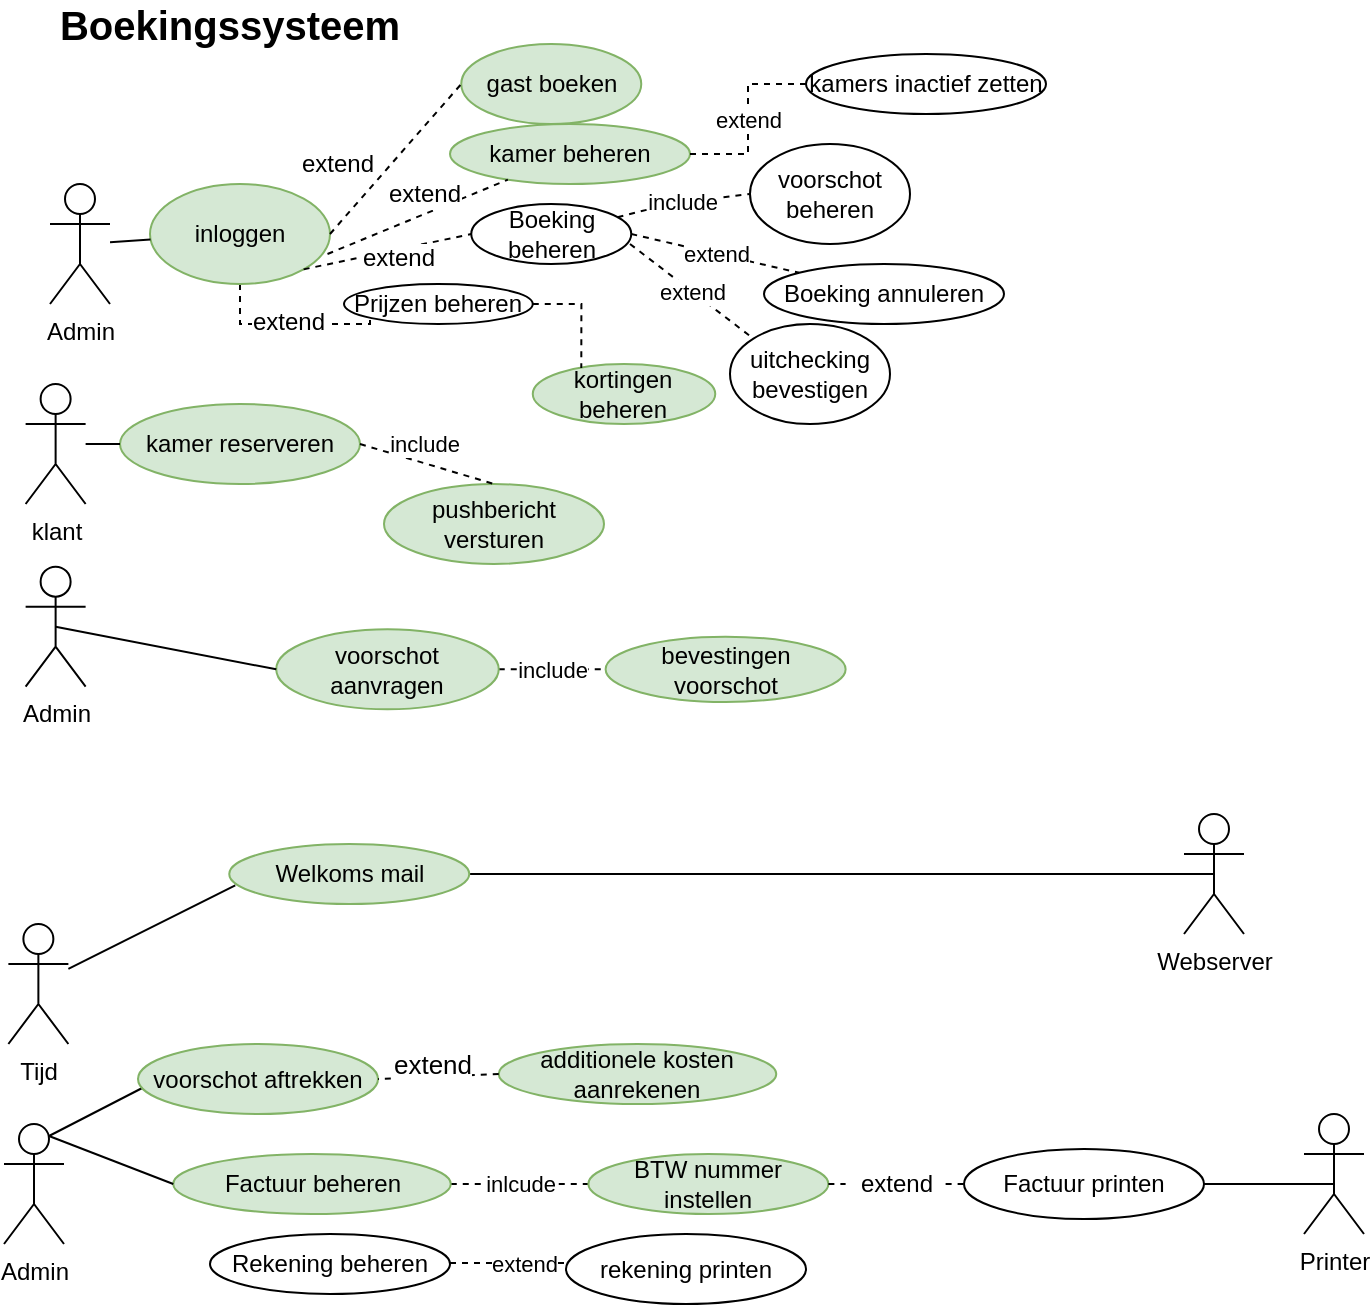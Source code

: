<mxfile version="12.7.9" type="github">
  <diagram id="7y0MfUL8gaNoudwSiToa" name="Page-1">
    <mxGraphModel dx="445" dy="434" grid="1" gridSize="10" guides="1" tooltips="1" connect="1" arrows="1" fold="1" page="1" pageScale="1" pageWidth="850" pageHeight="1100" math="0" shadow="0">
      <root>
        <mxCell id="0" />
        <mxCell id="1" parent="0" />
        <mxCell id="AmDCgOtVscmtRrx32xW0-1" value="&lt;div&gt;Printer&lt;/div&gt;" style="shape=umlActor;verticalLabelPosition=bottom;labelBackgroundColor=#ffffff;verticalAlign=top;html=1;outlineConnect=0;" parent="1" vertex="1">
          <mxGeometry x="680" y="585" width="30" height="60" as="geometry" />
        </mxCell>
        <mxCell id="AmDCgOtVscmtRrx32xW0-2" value="Admin" style="shape=umlActor;verticalLabelPosition=bottom;labelBackgroundColor=#ffffff;verticalAlign=top;html=1;outlineConnect=0;" parent="1" vertex="1">
          <mxGeometry x="30" y="590" width="30" height="60" as="geometry" />
        </mxCell>
        <mxCell id="AmDCgOtVscmtRrx32xW0-3" value="Tijd" style="shape=umlActor;verticalLabelPosition=bottom;labelBackgroundColor=#ffffff;verticalAlign=top;html=1;outlineConnect=0;" parent="1" vertex="1">
          <mxGeometry x="32.19" y="490" width="30" height="60" as="geometry" />
        </mxCell>
        <mxCell id="AmDCgOtVscmtRrx32xW0-4" value="klant&lt;br&gt;" style="shape=umlActor;verticalLabelPosition=bottom;labelBackgroundColor=#ffffff;verticalAlign=top;html=1;outlineConnect=0;" parent="1" vertex="1">
          <mxGeometry x="40.81" y="220" width="30" height="60" as="geometry" />
        </mxCell>
        <mxCell id="AmDCgOtVscmtRrx32xW0-64" style="edgeStyle=orthogonalEdgeStyle;rounded=0;orthogonalLoop=1;jettySize=auto;html=1;exitX=0.5;exitY=1;exitDx=0;exitDy=0;entryX=0;entryY=0.5;entryDx=0;entryDy=0;endArrow=none;endFill=0;dashed=1;" parent="1" source="AmDCgOtVscmtRrx32xW0-5" target="AmDCgOtVscmtRrx32xW0-27" edge="1">
          <mxGeometry relative="1" as="geometry">
            <Array as="points">
              <mxPoint x="148" y="190" />
              <mxPoint x="213" y="190" />
              <mxPoint x="213" y="180" />
            </Array>
          </mxGeometry>
        </mxCell>
        <mxCell id="AmDCgOtVscmtRrx32xW0-5" value="inloggen" style="ellipse;whiteSpace=wrap;html=1;fillColor=#d5e8d4;strokeColor=#82b366;" parent="1" vertex="1">
          <mxGeometry x="103" y="120" width="90" height="50" as="geometry" />
        </mxCell>
        <mxCell id="AmDCgOtVscmtRrx32xW0-6" value="gast boeken" style="ellipse;whiteSpace=wrap;html=1;fillColor=#d5e8d4;strokeColor=#82b366;" parent="1" vertex="1">
          <mxGeometry x="258.63" y="50" width="90" height="40" as="geometry" />
        </mxCell>
        <mxCell id="AmDCgOtVscmtRrx32xW0-7" value="Boeking beheren" style="ellipse;whiteSpace=wrap;html=1;" parent="1" vertex="1">
          <mxGeometry x="263.63" y="130" width="80" height="30" as="geometry" />
        </mxCell>
        <mxCell id="AmDCgOtVscmtRrx32xW0-8" value="voorschot beheren" style="ellipse;whiteSpace=wrap;html=1;" parent="1" vertex="1">
          <mxGeometry x="403" y="100" width="80" height="50" as="geometry" />
        </mxCell>
        <mxCell id="AmDCgOtVscmtRrx32xW0-9" value="" style="endArrow=none;dashed=1;html=1;exitX=1;exitY=0.5;exitDx=0;exitDy=0;entryX=0;entryY=0.5;entryDx=0;entryDy=0;" parent="1" source="AmDCgOtVscmtRrx32xW0-5" target="AmDCgOtVscmtRrx32xW0-6" edge="1">
          <mxGeometry width="50" height="50" relative="1" as="geometry">
            <mxPoint x="263" y="470" as="sourcePoint" />
            <mxPoint x="313" y="420" as="targetPoint" />
            <Array as="points" />
          </mxGeometry>
        </mxCell>
        <mxCell id="AmDCgOtVscmtRrx32xW0-10" value="" style="endArrow=none;dashed=1;html=1;exitX=1;exitY=1;exitDx=0;exitDy=0;entryX=0;entryY=0.5;entryDx=0;entryDy=0;" parent="1" source="AmDCgOtVscmtRrx32xW0-5" target="AmDCgOtVscmtRrx32xW0-7" edge="1">
          <mxGeometry width="50" height="50" relative="1" as="geometry">
            <mxPoint x="263" y="470" as="sourcePoint" />
            <mxPoint x="313" y="420" as="targetPoint" />
          </mxGeometry>
        </mxCell>
        <mxCell id="AmDCgOtVscmtRrx32xW0-11" value="extend" style="text;html=1;strokeColor=none;fillColor=none;align=center;verticalAlign=middle;whiteSpace=wrap;rounded=0;" parent="1" vertex="1">
          <mxGeometry x="177" y="100" width="40" height="20" as="geometry" />
        </mxCell>
        <mxCell id="AmDCgOtVscmtRrx32xW0-12" value="kortingen beheren" style="ellipse;whiteSpace=wrap;html=1;fillColor=#d5e8d4;strokeColor=#82b366;" parent="1" vertex="1">
          <mxGeometry x="294.38" y="210" width="91.25" height="30" as="geometry" />
        </mxCell>
        <mxCell id="AmDCgOtVscmtRrx32xW0-61" style="edgeStyle=orthogonalEdgeStyle;rounded=0;orthogonalLoop=1;jettySize=auto;html=1;entryX=0.5;entryY=0.5;entryDx=0;entryDy=0;entryPerimeter=0;endArrow=none;endFill=0;" parent="1" source="AmDCgOtVscmtRrx32xW0-13" target="AmDCgOtVscmtRrx32xW0-37" edge="1">
          <mxGeometry relative="1" as="geometry" />
        </mxCell>
        <mxCell id="AmDCgOtVscmtRrx32xW0-13" value="Welkoms mail" style="ellipse;whiteSpace=wrap;html=1;fillColor=#d5e8d4;strokeColor=#82b366;" parent="1" vertex="1">
          <mxGeometry x="142.63" y="450" width="120" height="30" as="geometry" />
        </mxCell>
        <mxCell id="AmDCgOtVscmtRrx32xW0-14" value="" style="endArrow=none;html=1;entryX=0.025;entryY=0.688;entryDx=0;entryDy=0;entryPerimeter=0;" parent="1" source="AmDCgOtVscmtRrx32xW0-3" target="AmDCgOtVscmtRrx32xW0-13" edge="1">
          <mxGeometry width="50" height="50" relative="1" as="geometry">
            <mxPoint x="62.19" y="502.351" as="sourcePoint" />
            <mxPoint x="362.19" y="342.66" as="targetPoint" />
          </mxGeometry>
        </mxCell>
        <mxCell id="AmDCgOtVscmtRrx32xW0-15" value="kamer reserveren" style="ellipse;whiteSpace=wrap;html=1;fillColor=#d5e8d4;strokeColor=#82b366;" parent="1" vertex="1">
          <mxGeometry x="88" y="230" width="120" height="40" as="geometry" />
        </mxCell>
        <mxCell id="AmDCgOtVscmtRrx32xW0-16" value="" style="endArrow=none;html=1;entryX=0;entryY=0.5;entryDx=0;entryDy=0;" parent="1" source="AmDCgOtVscmtRrx32xW0-4" target="AmDCgOtVscmtRrx32xW0-15" edge="1">
          <mxGeometry width="50" height="50" relative="1" as="geometry">
            <mxPoint x="310.81" y="180" as="sourcePoint" />
            <mxPoint x="360.81" y="130" as="targetPoint" />
          </mxGeometry>
        </mxCell>
        <mxCell id="AmDCgOtVscmtRrx32xW0-17" value="kamer beheren" style="ellipse;whiteSpace=wrap;html=1;fillColor=#d5e8d4;strokeColor=#82b366;" parent="1" vertex="1">
          <mxGeometry x="253" y="90" width="120" height="30" as="geometry" />
        </mxCell>
        <mxCell id="AmDCgOtVscmtRrx32xW0-18" value="" style="endArrow=none;dashed=1;html=1;" parent="1" target="AmDCgOtVscmtRrx32xW0-17" edge="1">
          <mxGeometry width="50" height="50" relative="1" as="geometry">
            <mxPoint x="191.75" y="155" as="sourcePoint" />
            <mxPoint x="241.75" y="105" as="targetPoint" />
          </mxGeometry>
        </mxCell>
        <mxCell id="AmDCgOtVscmtRrx32xW0-70" value="extend" style="text;html=1;align=center;verticalAlign=middle;resizable=0;points=[];labelBackgroundColor=#ffffff;" parent="AmDCgOtVscmtRrx32xW0-18" vertex="1" connectable="0">
          <mxGeometry x="0.273" relative="1" as="geometry">
            <mxPoint x="-9.07" y="-6.38" as="offset" />
          </mxGeometry>
        </mxCell>
        <mxCell id="AmDCgOtVscmtRrx32xW0-20" value="Boekingssysteem" style="text;html=1;strokeColor=none;fillColor=none;align=center;verticalAlign=middle;whiteSpace=wrap;rounded=0;fontSize=20;fontStyle=1" parent="1" vertex="1">
          <mxGeometry x="123" y="30" width="40" height="20" as="geometry" />
        </mxCell>
        <mxCell id="AmDCgOtVscmtRrx32xW0-21" value="Admin" style="shape=umlActor;verticalLabelPosition=bottom;labelBackgroundColor=#ffffff;verticalAlign=top;html=1;outlineConnect=0;" parent="1" vertex="1">
          <mxGeometry x="40.81" y="311.33" width="30" height="60" as="geometry" />
        </mxCell>
        <mxCell id="AmDCgOtVscmtRrx32xW0-24" value="include" style="edgeStyle=orthogonalEdgeStyle;rounded=0;orthogonalLoop=1;jettySize=auto;html=1;exitX=1;exitY=0.5;exitDx=0;exitDy=0;dashed=1;endArrow=none;endFill=0;" parent="1" source="AmDCgOtVscmtRrx32xW0-25" target="AmDCgOtVscmtRrx32xW0-26" edge="1">
          <mxGeometry relative="1" as="geometry" />
        </mxCell>
        <mxCell id="AmDCgOtVscmtRrx32xW0-25" value="voorschot aanvragen" style="ellipse;whiteSpace=wrap;html=1;fillColor=#d5e8d4;strokeColor=#82b366;" parent="1" vertex="1">
          <mxGeometry x="166.12" y="342.66" width="111.25" height="40" as="geometry" />
        </mxCell>
        <mxCell id="AmDCgOtVscmtRrx32xW0-26" value="bevestingen voorschot" style="ellipse;whiteSpace=wrap;html=1;fillColor=#d5e8d4;strokeColor=#82b366;" parent="1" vertex="1">
          <mxGeometry x="330.81" y="346.33" width="120" height="32.66" as="geometry" />
        </mxCell>
        <mxCell id="AmDCgOtVscmtRrx32xW0-65" style="edgeStyle=orthogonalEdgeStyle;rounded=0;orthogonalLoop=1;jettySize=auto;html=1;exitX=1;exitY=0.5;exitDx=0;exitDy=0;entryX=0.266;entryY=0.067;entryDx=0;entryDy=0;entryPerimeter=0;endArrow=none;endFill=0;dashed=1;" parent="1" source="AmDCgOtVscmtRrx32xW0-27" target="AmDCgOtVscmtRrx32xW0-12" edge="1">
          <mxGeometry relative="1" as="geometry" />
        </mxCell>
        <mxCell id="AmDCgOtVscmtRrx32xW0-27" value="Prijzen beheren" style="ellipse;whiteSpace=wrap;html=1;" parent="1" vertex="1">
          <mxGeometry x="200" y="170" width="94.38" height="20" as="geometry" />
        </mxCell>
        <mxCell id="AmDCgOtVscmtRrx32xW0-29" value="" style="endArrow=none;html=1;" parent="1" source="AmDCgOtVscmtRrx32xW0-33" target="AmDCgOtVscmtRrx32xW0-5" edge="1">
          <mxGeometry width="50" height="50" relative="1" as="geometry">
            <mxPoint x="143" y="430" as="sourcePoint" />
            <mxPoint x="193" y="380" as="targetPoint" />
          </mxGeometry>
        </mxCell>
        <mxCell id="AmDCgOtVscmtRrx32xW0-30" value="inlcude" style="edgeStyle=orthogonalEdgeStyle;rounded=0;orthogonalLoop=1;jettySize=auto;html=1;exitX=1;exitY=0.5;exitDx=0;exitDy=0;entryX=0;entryY=0.5;entryDx=0;entryDy=0;endArrow=none;endFill=0;dashed=1;" parent="1" source="AmDCgOtVscmtRrx32xW0-31" target="AmDCgOtVscmtRrx32xW0-36" edge="1">
          <mxGeometry relative="1" as="geometry" />
        </mxCell>
        <mxCell id="AmDCgOtVscmtRrx32xW0-31" value="Factuur beheren" style="ellipse;whiteSpace=wrap;html=1;fillColor=#d5e8d4;strokeColor=#82b366;" parent="1" vertex="1">
          <mxGeometry x="114.63" y="605" width="138.75" height="30" as="geometry" />
        </mxCell>
        <mxCell id="AmDCgOtVscmtRrx32xW0-32" value="additionele kosten&lt;br&gt;aanrekenen" style="ellipse;whiteSpace=wrap;html=1;fillColor=#d5e8d4;strokeColor=#82b366;" parent="1" vertex="1">
          <mxGeometry x="277.37" y="550" width="138.75" height="30" as="geometry" />
        </mxCell>
        <mxCell id="AmDCgOtVscmtRrx32xW0-33" value="Admin" style="shape=umlActor;verticalLabelPosition=bottom;labelBackgroundColor=#ffffff;verticalAlign=top;html=1;outlineConnect=0;" parent="1" vertex="1">
          <mxGeometry x="53" y="120" width="30" height="60" as="geometry" />
        </mxCell>
        <mxCell id="AmDCgOtVscmtRrx32xW0-34" value="" style="endArrow=none;html=1;exitX=0.75;exitY=0.1;exitDx=0;exitDy=0;exitPerimeter=0;" parent="1" source="AmDCgOtVscmtRrx32xW0-2" edge="1">
          <mxGeometry width="50" height="50" relative="1" as="geometry">
            <mxPoint x="190" y="510" as="sourcePoint" />
            <mxPoint x="103" y="570" as="targetPoint" />
          </mxGeometry>
        </mxCell>
        <mxCell id="AmDCgOtVscmtRrx32xW0-35" value="" style="endArrow=none;html=1;entryX=0;entryY=0.5;entryDx=0;entryDy=0;exitX=0.75;exitY=0.1;exitDx=0;exitDy=0;exitPerimeter=0;" parent="1" source="AmDCgOtVscmtRrx32xW0-2" target="AmDCgOtVscmtRrx32xW0-31" edge="1">
          <mxGeometry width="50" height="50" relative="1" as="geometry">
            <mxPoint x="56" y="630" as="sourcePoint" />
            <mxPoint x="106" y="580" as="targetPoint" />
          </mxGeometry>
        </mxCell>
        <mxCell id="AmDCgOtVscmtRrx32xW0-73" style="edgeStyle=orthogonalEdgeStyle;rounded=0;orthogonalLoop=1;jettySize=auto;html=1;exitX=1;exitY=0.5;exitDx=0;exitDy=0;entryX=0;entryY=0.5;entryDx=0;entryDy=0;dashed=1;endArrow=none;endFill=0;" parent="1" source="AmDCgOtVscmtRrx32xW0-74" target="AmDCgOtVscmtRrx32xW0-56" edge="1">
          <mxGeometry relative="1" as="geometry" />
        </mxCell>
        <mxCell id="AmDCgOtVscmtRrx32xW0-36" value="BTW nummer instellen" style="ellipse;whiteSpace=wrap;html=1;fillColor=#d5e8d4;strokeColor=#82b366;" parent="1" vertex="1">
          <mxGeometry x="322.19" y="605" width="120" height="30" as="geometry" />
        </mxCell>
        <mxCell id="AmDCgOtVscmtRrx32xW0-37" value="Webserver" style="shape=umlActor;verticalLabelPosition=bottom;labelBackgroundColor=#ffffff;verticalAlign=top;html=1;outlineConnect=0;" parent="1" vertex="1">
          <mxGeometry x="620" y="435" width="30" height="60" as="geometry" />
        </mxCell>
        <mxCell id="AmDCgOtVscmtRrx32xW0-38" value="" style="endArrow=none;html=1;exitX=0.5;exitY=0.5;exitDx=0;exitDy=0;exitPerimeter=0;entryX=0;entryY=0.5;entryDx=0;entryDy=0;" parent="1" source="AmDCgOtVscmtRrx32xW0-21" target="AmDCgOtVscmtRrx32xW0-25" edge="1">
          <mxGeometry width="50" height="50" relative="1" as="geometry">
            <mxPoint x="110.81" y="387.66" as="sourcePoint" />
            <mxPoint x="160.81" y="337.66" as="targetPoint" />
          </mxGeometry>
        </mxCell>
        <mxCell id="AmDCgOtVscmtRrx32xW0-39" value="pushbericht&lt;br&gt;versturen" style="ellipse;whiteSpace=wrap;html=1;fillColor=#d5e8d4;strokeColor=#82b366;" parent="1" vertex="1">
          <mxGeometry x="220" y="270" width="110" height="40" as="geometry" />
        </mxCell>
        <mxCell id="AmDCgOtVscmtRrx32xW0-41" value="include" style="endArrow=none;dashed=1;html=1;entryX=0;entryY=0.5;entryDx=0;entryDy=0;" parent="1" source="AmDCgOtVscmtRrx32xW0-7" target="AmDCgOtVscmtRrx32xW0-8" edge="1">
          <mxGeometry width="50" height="50" relative="1" as="geometry">
            <mxPoint x="333" y="190" as="sourcePoint" />
            <mxPoint x="383" y="140" as="targetPoint" />
            <Array as="points">
              <mxPoint x="363" y="130" />
            </Array>
          </mxGeometry>
        </mxCell>
        <mxCell id="AmDCgOtVscmtRrx32xW0-42" value="uitchecking bevestigen" style="ellipse;whiteSpace=wrap;html=1;" parent="1" vertex="1">
          <mxGeometry x="393" y="190" width="80" height="50" as="geometry" />
        </mxCell>
        <mxCell id="AmDCgOtVscmtRrx32xW0-43" value="extend" style="endArrow=none;dashed=1;html=1;entryX=0;entryY=0;entryDx=0;entryDy=0;" parent="1" target="AmDCgOtVscmtRrx32xW0-42" edge="1">
          <mxGeometry width="50" height="50" relative="1" as="geometry">
            <mxPoint x="343" y="150" as="sourcePoint" />
            <mxPoint x="393" y="100" as="targetPoint" />
          </mxGeometry>
        </mxCell>
        <mxCell id="AmDCgOtVscmtRrx32xW0-44" value="voorschot aftrekken" style="ellipse;whiteSpace=wrap;html=1;fillColor=#d5e8d4;strokeColor=#82b366;" parent="1" vertex="1">
          <mxGeometry x="97" y="550" width="120" height="35" as="geometry" />
        </mxCell>
        <mxCell id="AmDCgOtVscmtRrx32xW0-45" value="" style="endArrow=none;dashed=1;html=1;entryX=1;entryY=0.5;entryDx=0;entryDy=0;exitX=0;exitY=0.5;exitDx=0;exitDy=0;" parent="1" source="AmDCgOtVscmtRrx32xW0-32" target="AmDCgOtVscmtRrx32xW0-44" edge="1">
          <mxGeometry width="50" height="50" relative="1" as="geometry">
            <mxPoint x="257.38" y="570" as="sourcePoint" />
            <mxPoint x="307.38" y="520" as="targetPoint" />
          </mxGeometry>
        </mxCell>
        <mxCell id="AmDCgOtVscmtRrx32xW0-46" value="extend" style="text;html=1;align=center;verticalAlign=middle;resizable=0;points=[];labelBackgroundColor=#ffffff;fontSize=13;" parent="AmDCgOtVscmtRrx32xW0-45" vertex="1" connectable="0">
          <mxGeometry x="-0.452" y="4" relative="1" as="geometry">
            <mxPoint x="-17.55" y="-9.7" as="offset" />
          </mxGeometry>
        </mxCell>
        <mxCell id="AmDCgOtVscmtRrx32xW0-47" value="Boeking annuleren" style="ellipse;whiteSpace=wrap;html=1;" parent="1" vertex="1">
          <mxGeometry x="410" y="160" width="120" height="30" as="geometry" />
        </mxCell>
        <mxCell id="AmDCgOtVscmtRrx32xW0-48" value="extend" style="endArrow=none;dashed=1;html=1;entryX=0;entryY=0;entryDx=0;entryDy=0;exitX=1;exitY=0.5;exitDx=0;exitDy=0;" parent="1" source="AmDCgOtVscmtRrx32xW0-7" target="AmDCgOtVscmtRrx32xW0-47" edge="1">
          <mxGeometry width="50" height="50" relative="1" as="geometry">
            <mxPoint x="263" y="370" as="sourcePoint" />
            <mxPoint x="313" y="320" as="targetPoint" />
          </mxGeometry>
        </mxCell>
        <mxCell id="AmDCgOtVscmtRrx32xW0-52" value="Rekening beheren" style="ellipse;whiteSpace=wrap;html=1;" parent="1" vertex="1">
          <mxGeometry x="133" y="645" width="120" height="30" as="geometry" />
        </mxCell>
        <mxCell id="AmDCgOtVscmtRrx32xW0-54" value="extend" style="edgeStyle=orthogonalEdgeStyle;rounded=0;orthogonalLoop=1;jettySize=auto;html=1;exitX=1;exitY=0.5;exitDx=0;exitDy=0;entryX=0;entryY=0.5;entryDx=0;entryDy=0;endArrow=none;endFill=0;dashed=1;" parent="1" edge="1">
          <mxGeometry x="0.064" relative="1" as="geometry">
            <mxPoint x="253" y="659.5" as="sourcePoint" />
            <mxPoint x="321.81" y="659.5" as="targetPoint" />
            <Array as="points">
              <mxPoint x="300" y="660" />
              <mxPoint x="300" y="660" />
            </Array>
            <mxPoint as="offset" />
          </mxGeometry>
        </mxCell>
        <mxCell id="AmDCgOtVscmtRrx32xW0-55" value="rekening printen" style="ellipse;whiteSpace=wrap;html=1;" parent="1" vertex="1">
          <mxGeometry x="311" y="645" width="120" height="35" as="geometry" />
        </mxCell>
        <mxCell id="--ScPXM1OGPjGBfH6gYc-4" style="edgeStyle=orthogonalEdgeStyle;rounded=0;orthogonalLoop=1;jettySize=auto;html=1;exitX=1;exitY=0.5;exitDx=0;exitDy=0;endArrow=none;endFill=0;entryX=0.5;entryY=0.5;entryDx=0;entryDy=0;entryPerimeter=0;" edge="1" parent="1" source="AmDCgOtVscmtRrx32xW0-56" target="AmDCgOtVscmtRrx32xW0-1">
          <mxGeometry relative="1" as="geometry">
            <mxPoint x="650" y="620" as="targetPoint" />
            <Array as="points">
              <mxPoint x="695" y="620" />
            </Array>
          </mxGeometry>
        </mxCell>
        <mxCell id="AmDCgOtVscmtRrx32xW0-56" value="Factuur printen" style="ellipse;whiteSpace=wrap;html=1;" parent="1" vertex="1">
          <mxGeometry x="510" y="602.5" width="120" height="35" as="geometry" />
        </mxCell>
        <mxCell id="AmDCgOtVscmtRrx32xW0-57" value="&lt;div&gt;include&lt;/div&gt;" style="endArrow=none;dashed=1;html=1;entryX=0.5;entryY=0;entryDx=0;entryDy=0;exitX=1;exitY=0.5;exitDx=0;exitDy=0;" parent="1" source="AmDCgOtVscmtRrx32xW0-15" target="AmDCgOtVscmtRrx32xW0-39" edge="1">
          <mxGeometry x="-0.123" y="9" width="50" height="50" relative="1" as="geometry">
            <mxPoint x="217" y="230" as="sourcePoint" />
            <mxPoint x="270" y="250" as="targetPoint" />
            <mxPoint as="offset" />
          </mxGeometry>
        </mxCell>
        <mxCell id="AmDCgOtVscmtRrx32xW0-69" value="extend" style="edgeStyle=orthogonalEdgeStyle;rounded=0;orthogonalLoop=1;jettySize=auto;html=1;exitX=0;exitY=0.5;exitDx=0;exitDy=0;entryX=1;entryY=0.5;entryDx=0;entryDy=0;dashed=1;endArrow=none;endFill=0;" parent="1" source="AmDCgOtVscmtRrx32xW0-68" target="AmDCgOtVscmtRrx32xW0-17" edge="1">
          <mxGeometry relative="1" as="geometry" />
        </mxCell>
        <mxCell id="AmDCgOtVscmtRrx32xW0-68" value="kamers inactief zetten" style="ellipse;whiteSpace=wrap;html=1;" parent="1" vertex="1">
          <mxGeometry x="431" y="55" width="120" height="30" as="geometry" />
        </mxCell>
        <mxCell id="AmDCgOtVscmtRrx32xW0-71" value="extend" style="text;html=1;align=center;verticalAlign=middle;resizable=0;points=[];labelBackgroundColor=#ffffff;" parent="1" vertex="1" connectable="0">
          <mxGeometry x="240.004" y="159.998" as="geometry">
            <mxPoint x="-13.07" y="-3.38" as="offset" />
          </mxGeometry>
        </mxCell>
        <mxCell id="AmDCgOtVscmtRrx32xW0-72" value="extend" style="text;html=1;align=center;verticalAlign=middle;resizable=0;points=[];labelBackgroundColor=#ffffff;" parent="1" vertex="1" connectable="0">
          <mxGeometry x="177.004" y="189.998" as="geometry">
            <mxPoint x="-5.07" y="-1.38" as="offset" />
          </mxGeometry>
        </mxCell>
        <mxCell id="AmDCgOtVscmtRrx32xW0-74" value="extend" style="text;html=1;align=center;verticalAlign=middle;resizable=0;points=[];autosize=1;" parent="1" vertex="1">
          <mxGeometry x="450.81" y="610" width="50" height="20" as="geometry" />
        </mxCell>
        <mxCell id="AmDCgOtVscmtRrx32xW0-75" style="edgeStyle=orthogonalEdgeStyle;rounded=0;orthogonalLoop=1;jettySize=auto;html=1;exitX=1;exitY=0.5;exitDx=0;exitDy=0;entryX=0;entryY=0.5;entryDx=0;entryDy=0;dashed=1;endArrow=none;endFill=0;" parent="1" source="AmDCgOtVscmtRrx32xW0-36" target="AmDCgOtVscmtRrx32xW0-74" edge="1">
          <mxGeometry relative="1" as="geometry">
            <mxPoint x="442.19" y="620" as="sourcePoint" />
            <mxPoint x="470" y="617.5" as="targetPoint" />
          </mxGeometry>
        </mxCell>
      </root>
    </mxGraphModel>
  </diagram>
</mxfile>
